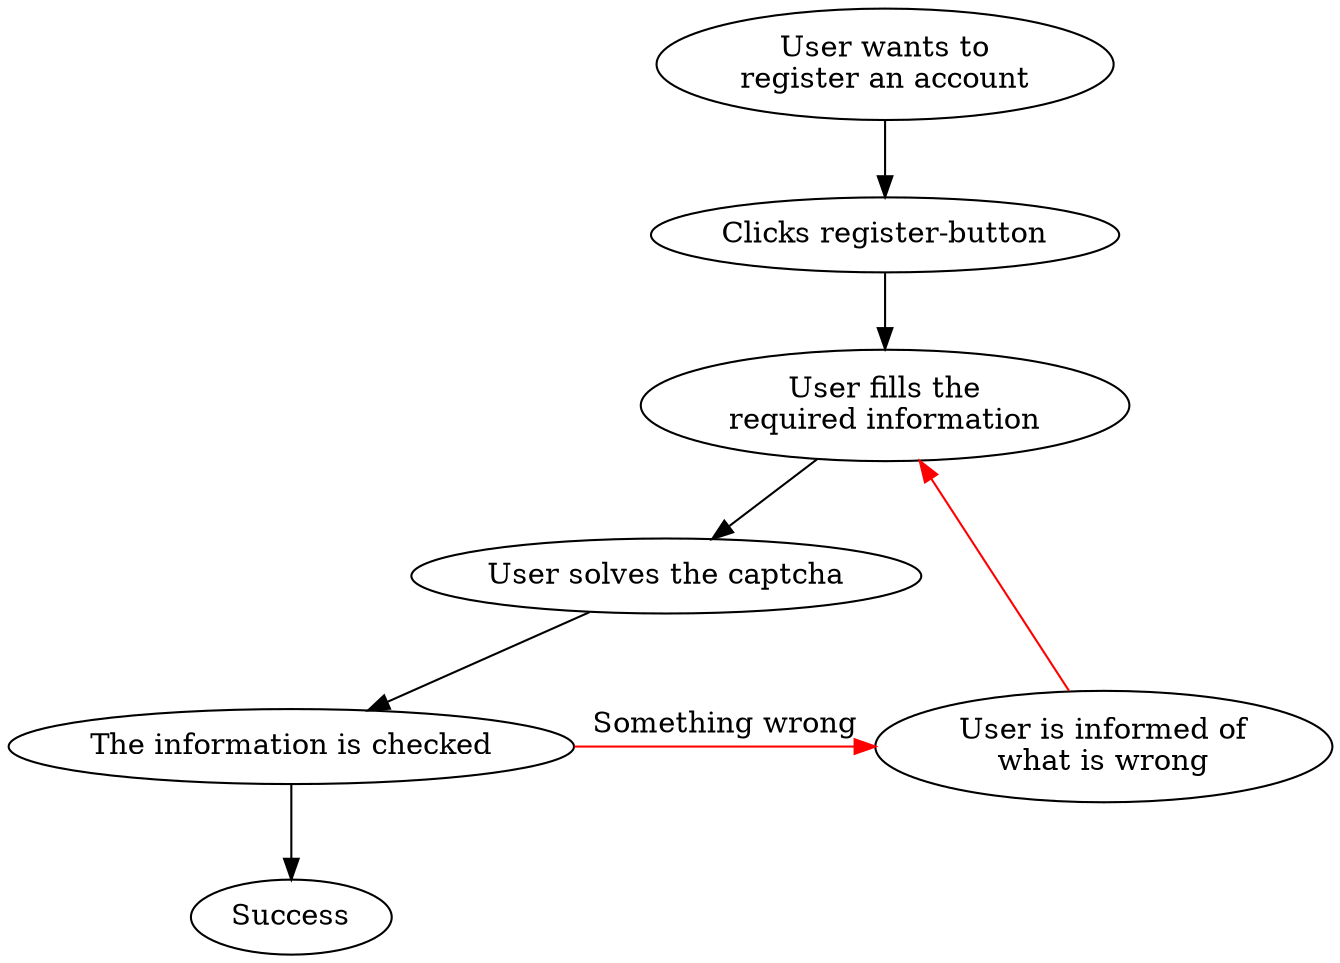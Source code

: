 digraph g {

	a1 [label="User wants to\nregister an account"]
	a2 [label="Clicks register-button"]
	a3 [label="User fills the\nrequired information"]
	a4 [label="User solves the captcha"]
	a5 [label="The information is checked"]
	a6 [label="Success"]
	a7 [label="User is informed of\nwhat is wrong"]


	a1 -> a2 -> a3 -> a4 -> a5 -> a6
	a5 -> a7 [color = red, label="Something wrong"]
	a7 -> a3 [color = red]

	{ rank=same; a5 a7 }
}
